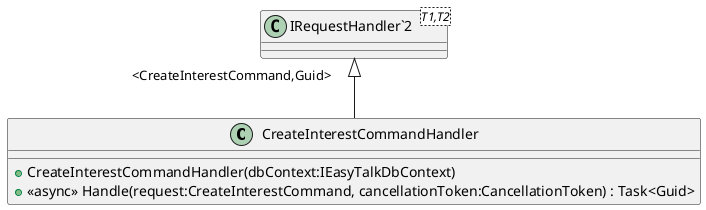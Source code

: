@startuml
class CreateInterestCommandHandler {
    + CreateInterestCommandHandler(dbContext:IEasyTalkDbContext)
    + <<async>> Handle(request:CreateInterestCommand, cancellationToken:CancellationToken) : Task<Guid>
}
class "IRequestHandler`2"<T1,T2> {
}
"IRequestHandler`2" "<CreateInterestCommand,Guid>" <|-- CreateInterestCommandHandler
@enduml
